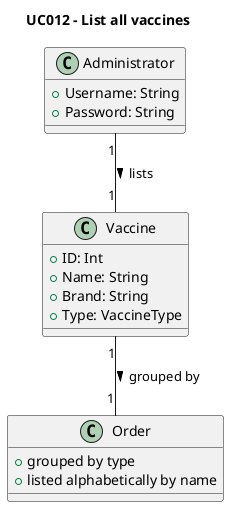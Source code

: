 @startuml
'skinparam monochrome true
'skinparam shadowing false

title UC012 - List all vaccines

class Administrator {
    +Username: String
    +Password: String
}

class Vaccine {
    +ID: Int
    +Name: String
    +Brand: String
    +Type: VaccineType
}

class Order {
    +  grouped by type
    +  listed alphabetically by name
}

' Relationships
Administrator "1" -- "1" Vaccine : lists >
Vaccine "1" -- "1" Order : grouped by >

@enduml
